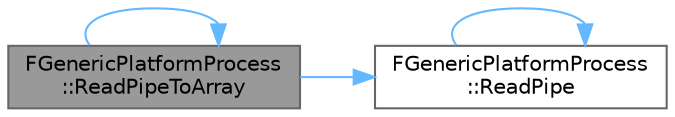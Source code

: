 digraph "FGenericPlatformProcess::ReadPipeToArray"
{
 // INTERACTIVE_SVG=YES
 // LATEX_PDF_SIZE
  bgcolor="transparent";
  edge [fontname=Helvetica,fontsize=10,labelfontname=Helvetica,labelfontsize=10];
  node [fontname=Helvetica,fontsize=10,shape=box,height=0.2,width=0.4];
  rankdir="LR";
  Node1 [id="Node000001",label="FGenericPlatformProcess\l::ReadPipeToArray",height=0.2,width=0.4,color="gray40", fillcolor="grey60", style="filled", fontcolor="black",tooltip="Reads all pending data from an anonymous pipe, such as STDOUT or STDERROR of a process."];
  Node1 -> Node2 [id="edge1_Node000001_Node000002",color="steelblue1",style="solid",tooltip=" "];
  Node2 [id="Node000002",label="FGenericPlatformProcess\l::ReadPipe",height=0.2,width=0.4,color="grey40", fillcolor="white", style="filled",URL="$d6/d6d/structFGenericPlatformProcess.html#aff9d12a2d30e47ed6e7a09b3cd8a9ddc",tooltip="Reads all pending data from an anonymous pipe, such as STDOUT or STDERROR of a process."];
  Node2 -> Node2 [id="edge2_Node000002_Node000002",color="steelblue1",style="solid",tooltip=" "];
  Node1 -> Node1 [id="edge3_Node000001_Node000001",color="steelblue1",style="solid",tooltip=" "];
}
